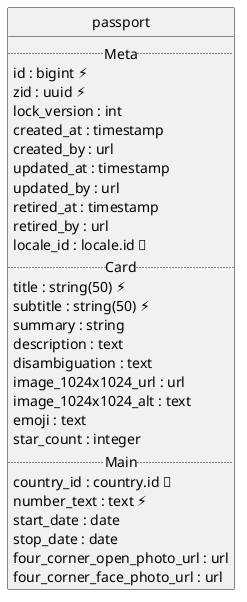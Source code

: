 @startuml uml
skinparam monochrome true
skinparam linetype ortho
hide circle

entity passport {
  .. Meta ..
  id : bigint ⚡
  zid : uuid ⚡
  lock_version : int
  created_at : timestamp
  created_by : url
  updated_at : timestamp
  updated_by : url
  retired_at : timestamp
  retired_by : url
  locale_id : locale.id 🔑
  .. Card ..
  title : string(50) ⚡
  subtitle : string(50) ⚡
  summary : string
  description : text
  disambiguation : text
  image_1024x1024_url : url
  image_1024x1024_alt : text
  emoji : text
  star_count : integer
  .. Main ..
  country_id : country.id 🔑
  number_text : text ⚡
  start_date : date
  stop_date : date
  four_corner_open_photo_url : url
  four_corner_face_photo_url : url
}

@enduml
